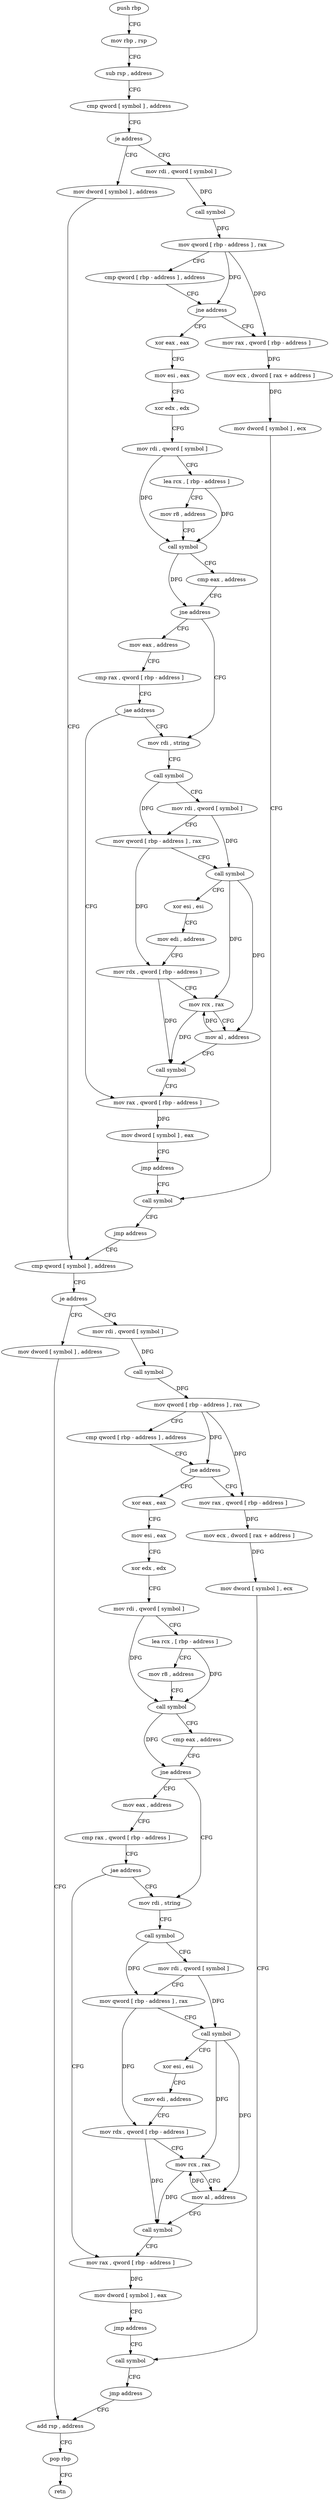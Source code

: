 digraph "func" {
"4210976" [label = "push rbp" ]
"4210977" [label = "mov rbp , rsp" ]
"4210980" [label = "sub rsp , address" ]
"4210984" [label = "cmp qword [ symbol ] , address" ]
"4210993" [label = "je address" ]
"4211177" [label = "mov dword [ symbol ] , address" ]
"4210999" [label = "mov rdi , qword [ symbol ]" ]
"4211188" [label = "cmp qword [ symbol ] , address" ]
"4211007" [label = "call symbol" ]
"4211012" [label = "mov qword [ rbp - address ] , rax" ]
"4211016" [label = "cmp qword [ rbp - address ] , address" ]
"4211021" [label = "jne address" ]
"4211153" [label = "mov rax , qword [ rbp - address ]" ]
"4211027" [label = "xor eax , eax" ]
"4211381" [label = "mov dword [ symbol ] , address" ]
"4211392" [label = "add rsp , address" ]
"4211203" [label = "mov rdi , qword [ symbol ]" ]
"4211211" [label = "call symbol" ]
"4211216" [label = "mov qword [ rbp - address ] , rax" ]
"4211220" [label = "cmp qword [ rbp - address ] , address" ]
"4211225" [label = "jne address" ]
"4211357" [label = "mov rax , qword [ rbp - address ]" ]
"4211231" [label = "xor eax , eax" ]
"4211157" [label = "mov ecx , dword [ rax + address ]" ]
"4211160" [label = "mov dword [ symbol ] , ecx" ]
"4211167" [label = "call symbol" ]
"4211029" [label = "mov esi , eax" ]
"4211031" [label = "xor edx , edx" ]
"4211033" [label = "mov rdi , qword [ symbol ]" ]
"4211041" [label = "lea rcx , [ rbp - address ]" ]
"4211045" [label = "mov r8 , address" ]
"4211055" [label = "call symbol" ]
"4211060" [label = "cmp eax , address" ]
"4211063" [label = "jne address" ]
"4211084" [label = "mov rdi , string" ]
"4211069" [label = "mov eax , address" ]
"4211361" [label = "mov ecx , dword [ rax + address ]" ]
"4211364" [label = "mov dword [ symbol ] , ecx" ]
"4211371" [label = "call symbol" ]
"4211233" [label = "mov esi , eax" ]
"4211235" [label = "xor edx , edx" ]
"4211237" [label = "mov rdi , qword [ symbol ]" ]
"4211245" [label = "lea rcx , [ rbp - address ]" ]
"4211249" [label = "mov r8 , address" ]
"4211259" [label = "call symbol" ]
"4211264" [label = "cmp eax , address" ]
"4211267" [label = "jne address" ]
"4211288" [label = "mov rdi , string" ]
"4211273" [label = "mov eax , address" ]
"4211197" [label = "je address" ]
"4211094" [label = "call symbol" ]
"4211099" [label = "mov rdi , qword [ symbol ]" ]
"4211107" [label = "mov qword [ rbp - address ] , rax" ]
"4211111" [label = "call symbol" ]
"4211116" [label = "xor esi , esi" ]
"4211118" [label = "mov edi , address" ]
"4211123" [label = "mov rdx , qword [ rbp - address ]" ]
"4211127" [label = "mov rcx , rax" ]
"4211130" [label = "mov al , address" ]
"4211132" [label = "call symbol" ]
"4211137" [label = "mov rax , qword [ rbp - address ]" ]
"4211074" [label = "cmp rax , qword [ rbp - address ]" ]
"4211078" [label = "jae address" ]
"4211396" [label = "pop rbp" ]
"4211397" [label = "retn" ]
"4211298" [label = "call symbol" ]
"4211303" [label = "mov rdi , qword [ symbol ]" ]
"4211311" [label = "mov qword [ rbp - address ] , rax" ]
"4211315" [label = "call symbol" ]
"4211320" [label = "xor esi , esi" ]
"4211322" [label = "mov edi , address" ]
"4211327" [label = "mov rdx , qword [ rbp - address ]" ]
"4211331" [label = "mov rcx , rax" ]
"4211334" [label = "mov al , address" ]
"4211336" [label = "call symbol" ]
"4211341" [label = "mov rax , qword [ rbp - address ]" ]
"4211278" [label = "cmp rax , qword [ rbp - address ]" ]
"4211282" [label = "jae address" ]
"4211172" [label = "jmp address" ]
"4211141" [label = "mov dword [ symbol ] , eax" ]
"4211148" [label = "jmp address" ]
"4211376" [label = "jmp address" ]
"4211345" [label = "mov dword [ symbol ] , eax" ]
"4211352" [label = "jmp address" ]
"4210976" -> "4210977" [ label = "CFG" ]
"4210977" -> "4210980" [ label = "CFG" ]
"4210980" -> "4210984" [ label = "CFG" ]
"4210984" -> "4210993" [ label = "CFG" ]
"4210993" -> "4211177" [ label = "CFG" ]
"4210993" -> "4210999" [ label = "CFG" ]
"4211177" -> "4211188" [ label = "CFG" ]
"4210999" -> "4211007" [ label = "DFG" ]
"4211188" -> "4211197" [ label = "CFG" ]
"4211007" -> "4211012" [ label = "DFG" ]
"4211012" -> "4211016" [ label = "CFG" ]
"4211012" -> "4211021" [ label = "DFG" ]
"4211012" -> "4211153" [ label = "DFG" ]
"4211016" -> "4211021" [ label = "CFG" ]
"4211021" -> "4211153" [ label = "CFG" ]
"4211021" -> "4211027" [ label = "CFG" ]
"4211153" -> "4211157" [ label = "DFG" ]
"4211027" -> "4211029" [ label = "CFG" ]
"4211381" -> "4211392" [ label = "CFG" ]
"4211392" -> "4211396" [ label = "CFG" ]
"4211203" -> "4211211" [ label = "DFG" ]
"4211211" -> "4211216" [ label = "DFG" ]
"4211216" -> "4211220" [ label = "CFG" ]
"4211216" -> "4211225" [ label = "DFG" ]
"4211216" -> "4211357" [ label = "DFG" ]
"4211220" -> "4211225" [ label = "CFG" ]
"4211225" -> "4211357" [ label = "CFG" ]
"4211225" -> "4211231" [ label = "CFG" ]
"4211357" -> "4211361" [ label = "DFG" ]
"4211231" -> "4211233" [ label = "CFG" ]
"4211157" -> "4211160" [ label = "DFG" ]
"4211160" -> "4211167" [ label = "CFG" ]
"4211167" -> "4211172" [ label = "CFG" ]
"4211029" -> "4211031" [ label = "CFG" ]
"4211031" -> "4211033" [ label = "CFG" ]
"4211033" -> "4211041" [ label = "CFG" ]
"4211033" -> "4211055" [ label = "DFG" ]
"4211041" -> "4211045" [ label = "CFG" ]
"4211041" -> "4211055" [ label = "DFG" ]
"4211045" -> "4211055" [ label = "CFG" ]
"4211055" -> "4211060" [ label = "CFG" ]
"4211055" -> "4211063" [ label = "DFG" ]
"4211060" -> "4211063" [ label = "CFG" ]
"4211063" -> "4211084" [ label = "CFG" ]
"4211063" -> "4211069" [ label = "CFG" ]
"4211084" -> "4211094" [ label = "CFG" ]
"4211069" -> "4211074" [ label = "CFG" ]
"4211361" -> "4211364" [ label = "DFG" ]
"4211364" -> "4211371" [ label = "CFG" ]
"4211371" -> "4211376" [ label = "CFG" ]
"4211233" -> "4211235" [ label = "CFG" ]
"4211235" -> "4211237" [ label = "CFG" ]
"4211237" -> "4211245" [ label = "CFG" ]
"4211237" -> "4211259" [ label = "DFG" ]
"4211245" -> "4211249" [ label = "CFG" ]
"4211245" -> "4211259" [ label = "DFG" ]
"4211249" -> "4211259" [ label = "CFG" ]
"4211259" -> "4211264" [ label = "CFG" ]
"4211259" -> "4211267" [ label = "DFG" ]
"4211264" -> "4211267" [ label = "CFG" ]
"4211267" -> "4211288" [ label = "CFG" ]
"4211267" -> "4211273" [ label = "CFG" ]
"4211288" -> "4211298" [ label = "CFG" ]
"4211273" -> "4211278" [ label = "CFG" ]
"4211197" -> "4211381" [ label = "CFG" ]
"4211197" -> "4211203" [ label = "CFG" ]
"4211094" -> "4211099" [ label = "CFG" ]
"4211094" -> "4211107" [ label = "DFG" ]
"4211099" -> "4211107" [ label = "CFG" ]
"4211099" -> "4211111" [ label = "DFG" ]
"4211107" -> "4211111" [ label = "CFG" ]
"4211107" -> "4211123" [ label = "DFG" ]
"4211111" -> "4211116" [ label = "CFG" ]
"4211111" -> "4211127" [ label = "DFG" ]
"4211111" -> "4211130" [ label = "DFG" ]
"4211116" -> "4211118" [ label = "CFG" ]
"4211118" -> "4211123" [ label = "CFG" ]
"4211123" -> "4211127" [ label = "CFG" ]
"4211123" -> "4211132" [ label = "DFG" ]
"4211127" -> "4211130" [ label = "CFG" ]
"4211127" -> "4211132" [ label = "DFG" ]
"4211130" -> "4211132" [ label = "CFG" ]
"4211130" -> "4211127" [ label = "DFG" ]
"4211132" -> "4211137" [ label = "CFG" ]
"4211137" -> "4211141" [ label = "DFG" ]
"4211074" -> "4211078" [ label = "CFG" ]
"4211078" -> "4211137" [ label = "CFG" ]
"4211078" -> "4211084" [ label = "CFG" ]
"4211396" -> "4211397" [ label = "CFG" ]
"4211298" -> "4211303" [ label = "CFG" ]
"4211298" -> "4211311" [ label = "DFG" ]
"4211303" -> "4211311" [ label = "CFG" ]
"4211303" -> "4211315" [ label = "DFG" ]
"4211311" -> "4211315" [ label = "CFG" ]
"4211311" -> "4211327" [ label = "DFG" ]
"4211315" -> "4211320" [ label = "CFG" ]
"4211315" -> "4211331" [ label = "DFG" ]
"4211315" -> "4211334" [ label = "DFG" ]
"4211320" -> "4211322" [ label = "CFG" ]
"4211322" -> "4211327" [ label = "CFG" ]
"4211327" -> "4211331" [ label = "CFG" ]
"4211327" -> "4211336" [ label = "DFG" ]
"4211331" -> "4211334" [ label = "CFG" ]
"4211331" -> "4211336" [ label = "DFG" ]
"4211334" -> "4211336" [ label = "CFG" ]
"4211334" -> "4211331" [ label = "DFG" ]
"4211336" -> "4211341" [ label = "CFG" ]
"4211341" -> "4211345" [ label = "DFG" ]
"4211278" -> "4211282" [ label = "CFG" ]
"4211282" -> "4211341" [ label = "CFG" ]
"4211282" -> "4211288" [ label = "CFG" ]
"4211172" -> "4211188" [ label = "CFG" ]
"4211141" -> "4211148" [ label = "CFG" ]
"4211148" -> "4211167" [ label = "CFG" ]
"4211376" -> "4211392" [ label = "CFG" ]
"4211345" -> "4211352" [ label = "CFG" ]
"4211352" -> "4211371" [ label = "CFG" ]
}
